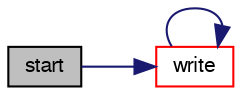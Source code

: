 digraph "start"
{
  bgcolor="transparent";
  edge [fontname="FreeSans",fontsize="10",labelfontname="FreeSans",labelfontsize="10"];
  node [fontname="FreeSans",fontsize="10",shape=record];
  rankdir="LR";
  Node37 [label="start",height=0.2,width=0.4,color="black", fillcolor="grey75", style="filled", fontcolor="black"];
  Node37 -> Node38 [color="midnightblue",fontsize="10",style="solid",fontname="FreeSans"];
  Node38 [label="write",height=0.2,width=0.4,color="red",URL="$a21434.html#a293fdfec8bdfbd5c3913ab4c9f3454ff",tooltip="Write dictionary. "];
  Node38 -> Node38 [color="midnightblue",fontsize="10",style="solid",fontname="FreeSans"];
}
